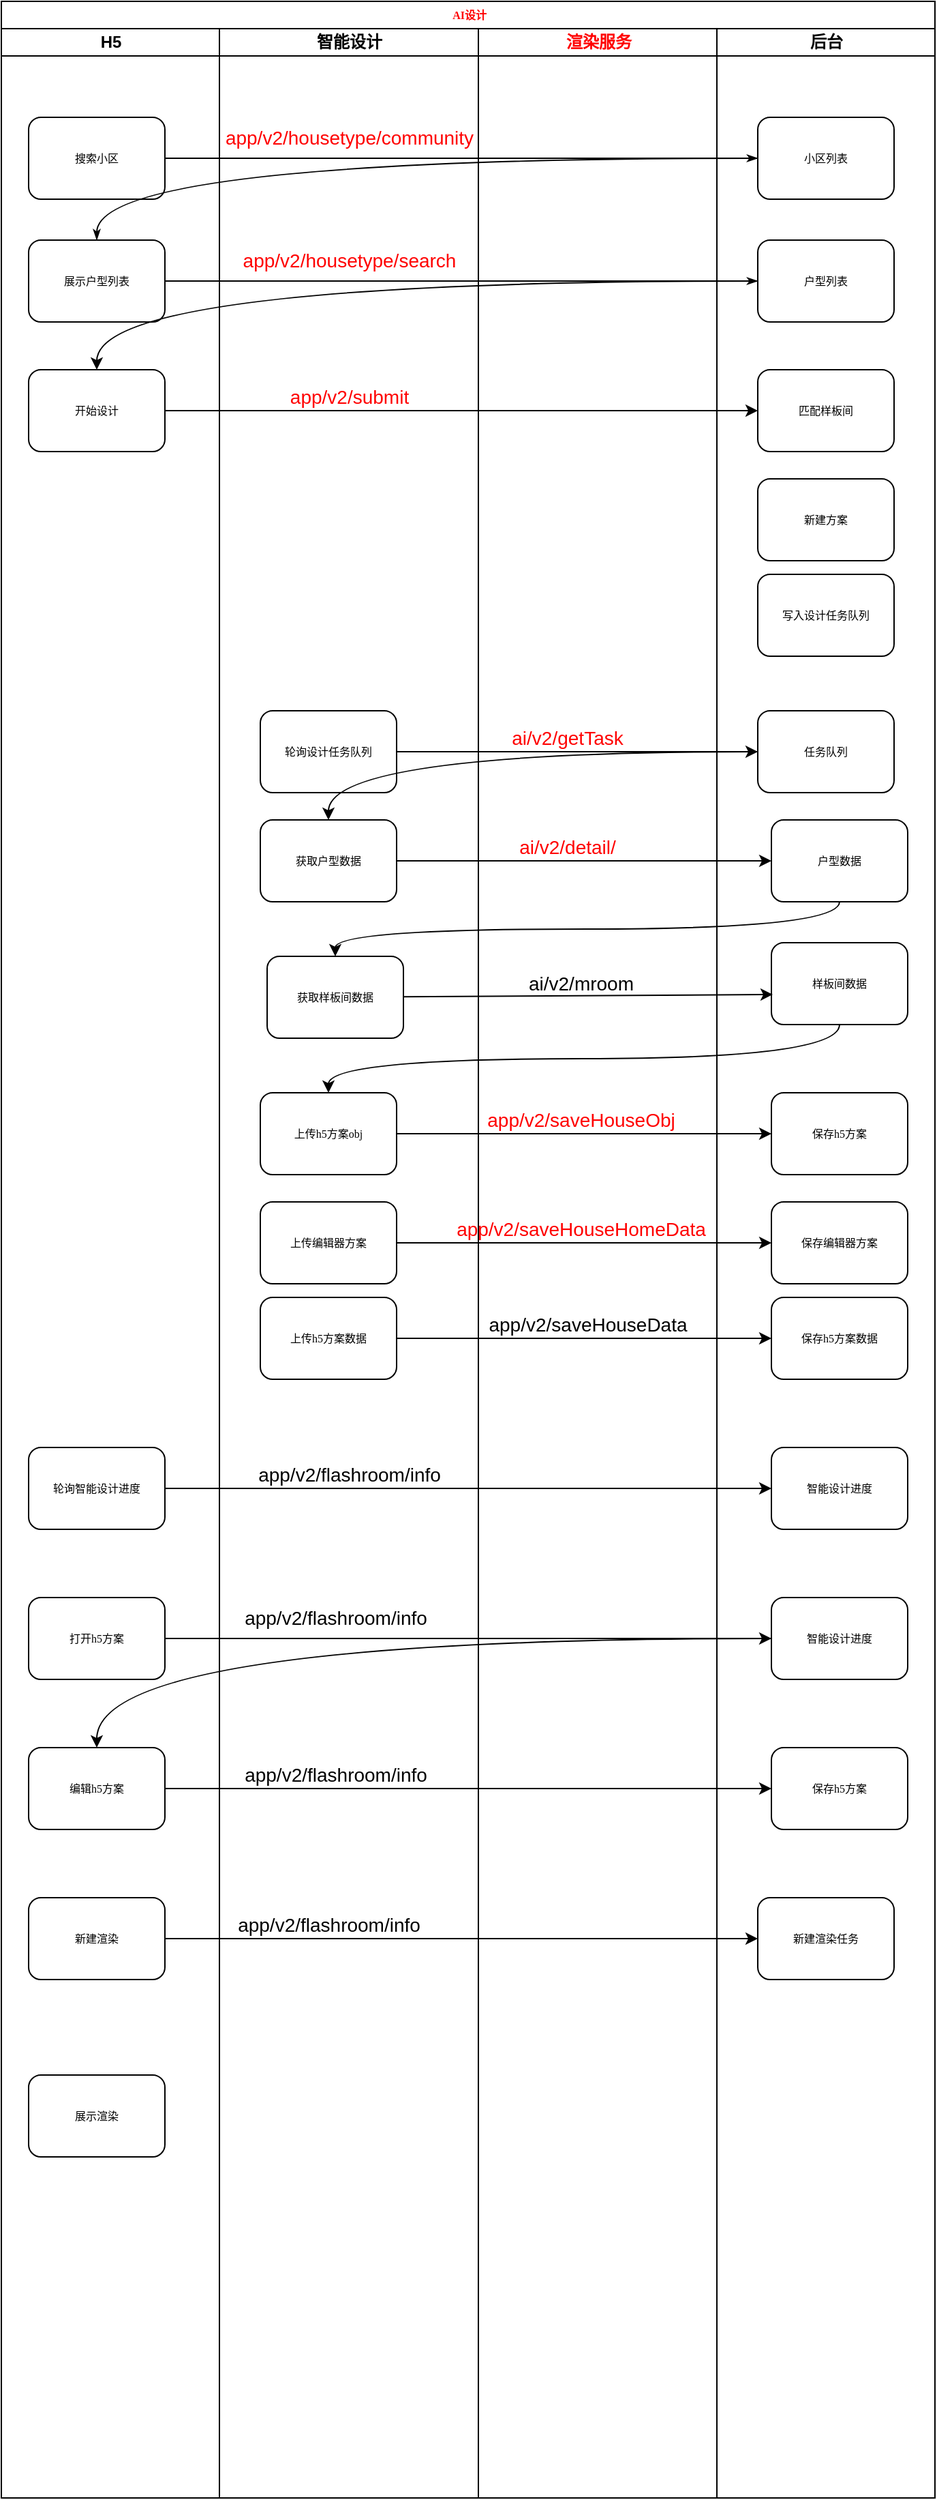 <mxfile version="15.5.9" type="github">
  <diagram name="Page-1" id="74e2e168-ea6b-b213-b513-2b3c1d86103e">
    <mxGraphModel dx="1422" dy="762" grid="1" gridSize="10" guides="1" tooltips="1" connect="1" arrows="1" fold="1" page="1" pageScale="1" pageWidth="1100" pageHeight="850" background="none" math="0" shadow="0">
      <root>
        <mxCell id="0" />
        <mxCell id="1" parent="0" />
        <mxCell id="77e6c97f196da883-1" value="AI设计" style="swimlane;html=1;childLayout=stackLayout;startSize=20;rounded=0;shadow=0;labelBackgroundColor=none;strokeWidth=1;fontFamily=Verdana;fontSize=8;align=center;fontColor=#FF0000;" parent="1" vertex="1">
          <mxGeometry x="70" y="90" width="685" height="1830" as="geometry" />
        </mxCell>
        <mxCell id="77e6c97f196da883-2" value="H5" style="swimlane;html=1;startSize=20;" parent="77e6c97f196da883-1" vertex="1">
          <mxGeometry y="20" width="160" height="1810" as="geometry" />
        </mxCell>
        <mxCell id="77e6c97f196da883-8" value="搜索小区" style="rounded=1;whiteSpace=wrap;html=1;shadow=0;labelBackgroundColor=none;strokeWidth=1;fontFamily=Verdana;fontSize=8;align=center;" parent="77e6c97f196da883-2" vertex="1">
          <mxGeometry x="20" y="65" width="100" height="60" as="geometry" />
        </mxCell>
        <mxCell id="77e6c97f196da883-9" value="展示户型列表" style="rounded=1;whiteSpace=wrap;html=1;shadow=0;labelBackgroundColor=none;strokeWidth=1;fontFamily=Verdana;fontSize=8;align=center;" parent="77e6c97f196da883-2" vertex="1">
          <mxGeometry x="20" y="155" width="100" height="60" as="geometry" />
        </mxCell>
        <mxCell id="KAlr-dvwPTxB0jeQxBI7-6" value="开始设计" style="rounded=1;whiteSpace=wrap;html=1;shadow=0;labelBackgroundColor=none;strokeWidth=1;fontFamily=Verdana;fontSize=8;align=center;" parent="77e6c97f196da883-2" vertex="1">
          <mxGeometry x="20" y="250" width="100" height="60" as="geometry" />
        </mxCell>
        <mxCell id="KAlr-dvwPTxB0jeQxBI7-72" value="轮询智能设计进度" style="rounded=1;whiteSpace=wrap;html=1;shadow=0;labelBackgroundColor=none;strokeWidth=1;fontFamily=Verdana;fontSize=8;align=center;" parent="77e6c97f196da883-2" vertex="1">
          <mxGeometry x="20" y="1040" width="100" height="60" as="geometry" />
        </mxCell>
        <mxCell id="KAlr-dvwPTxB0jeQxBI7-81" value="打开h5方案" style="rounded=1;whiteSpace=wrap;html=1;shadow=0;labelBackgroundColor=none;strokeWidth=1;fontFamily=Verdana;fontSize=8;align=center;" parent="77e6c97f196da883-2" vertex="1">
          <mxGeometry x="20" y="1150" width="100" height="60" as="geometry" />
        </mxCell>
        <mxCell id="KAlr-dvwPTxB0jeQxBI7-84" value="编辑h5方案" style="rounded=1;whiteSpace=wrap;html=1;shadow=0;labelBackgroundColor=none;strokeWidth=1;fontFamily=Verdana;fontSize=8;align=center;" parent="77e6c97f196da883-2" vertex="1">
          <mxGeometry x="20" y="1260" width="100" height="60" as="geometry" />
        </mxCell>
        <mxCell id="KAlr-dvwPTxB0jeQxBI7-91" value="新建渲染" style="rounded=1;whiteSpace=wrap;html=1;shadow=0;labelBackgroundColor=none;strokeWidth=1;fontFamily=Verdana;fontSize=8;align=center;" parent="77e6c97f196da883-2" vertex="1">
          <mxGeometry x="20" y="1370" width="100" height="60" as="geometry" />
        </mxCell>
        <mxCell id="KAlr-dvwPTxB0jeQxBI7-95" value="展示渲染" style="rounded=1;whiteSpace=wrap;html=1;shadow=0;labelBackgroundColor=none;strokeWidth=1;fontFamily=Verdana;fontSize=8;align=center;" parent="77e6c97f196da883-2" vertex="1">
          <mxGeometry x="20" y="1500" width="100" height="60" as="geometry" />
        </mxCell>
        <mxCell id="77e6c97f196da883-26" style="edgeStyle=orthogonalEdgeStyle;rounded=1;html=1;labelBackgroundColor=none;startArrow=none;startFill=0;startSize=5;endArrow=classicThin;endFill=1;endSize=5;jettySize=auto;orthogonalLoop=1;strokeWidth=1;fontFamily=Verdana;fontSize=8" parent="77e6c97f196da883-1" source="77e6c97f196da883-8" target="77e6c97f196da883-11" edge="1">
          <mxGeometry relative="1" as="geometry" />
        </mxCell>
        <mxCell id="77e6c97f196da883-27" style="edgeStyle=orthogonalEdgeStyle;rounded=1;html=1;labelBackgroundColor=none;startArrow=none;startFill=0;startSize=5;endArrow=classicThin;endFill=1;endSize=5;jettySize=auto;orthogonalLoop=1;strokeWidth=1;fontFamily=Verdana;fontSize=8;curved=1;" parent="77e6c97f196da883-1" source="77e6c97f196da883-11" target="77e6c97f196da883-9" edge="1">
          <mxGeometry relative="1" as="geometry" />
        </mxCell>
        <mxCell id="77e6c97f196da883-28" style="edgeStyle=orthogonalEdgeStyle;rounded=1;html=1;labelBackgroundColor=none;startArrow=none;startFill=0;startSize=5;endArrow=classicThin;endFill=1;endSize=5;jettySize=auto;orthogonalLoop=1;strokeWidth=1;fontFamily=Verdana;fontSize=8;entryX=0;entryY=0.5;entryDx=0;entryDy=0;" parent="77e6c97f196da883-1" source="77e6c97f196da883-9" target="KAlr-dvwPTxB0jeQxBI7-2" edge="1">
          <mxGeometry relative="1" as="geometry">
            <mxPoint x="355" y="205" as="targetPoint" />
          </mxGeometry>
        </mxCell>
        <mxCell id="77e6c97f196da883-3" value="智能设计" style="swimlane;html=1;startSize=20;" parent="77e6c97f196da883-1" vertex="1">
          <mxGeometry x="160" y="20" width="190" height="1810" as="geometry" />
        </mxCell>
        <mxCell id="KAlr-dvwPTxB0jeQxBI7-1" value="app/v2/housetype/community" style="text;html=1;align=center;verticalAlign=middle;resizable=0;points=[];autosize=1;strokeColor=none;fillColor=none;fontColor=#FF0000;fontSize=14;" parent="77e6c97f196da883-3" vertex="1">
          <mxGeometry x="-5" y="70" width="200" height="20" as="geometry" />
        </mxCell>
        <mxCell id="KAlr-dvwPTxB0jeQxBI7-3" value="app/v2/housetype/search" style="text;html=1;align=center;verticalAlign=middle;resizable=0;points=[];autosize=1;strokeColor=none;fillColor=none;fontColor=#FF0000;fontSize=14;" parent="77e6c97f196da883-3" vertex="1">
          <mxGeometry x="10" y="160" width="170" height="20" as="geometry" />
        </mxCell>
        <mxCell id="KAlr-dvwPTxB0jeQxBI7-13" value="轮询设计任务队列" style="rounded=1;whiteSpace=wrap;html=1;shadow=0;labelBackgroundColor=none;strokeWidth=1;fontFamily=Verdana;fontSize=8;align=center;" parent="77e6c97f196da883-3" vertex="1">
          <mxGeometry x="30" y="500" width="100" height="60" as="geometry" />
        </mxCell>
        <mxCell id="KAlr-dvwPTxB0jeQxBI7-15" value="app/v2/submit" style="text;html=1;align=center;verticalAlign=middle;resizable=0;points=[];autosize=1;strokeColor=none;fillColor=none;fontSize=14;fontColor=#FF0000;" parent="77e6c97f196da883-3" vertex="1">
          <mxGeometry x="45" y="260" width="100" height="20" as="geometry" />
        </mxCell>
        <mxCell id="KAlr-dvwPTxB0jeQxBI7-19" value="获取户型数据" style="rounded=1;whiteSpace=wrap;html=1;shadow=0;labelBackgroundColor=none;strokeWidth=1;fontFamily=Verdana;fontSize=8;align=center;" parent="77e6c97f196da883-3" vertex="1">
          <mxGeometry x="30" y="580" width="100" height="60" as="geometry" />
        </mxCell>
        <mxCell id="KAlr-dvwPTxB0jeQxBI7-49" value="获取样板间数据" style="rounded=1;whiteSpace=wrap;html=1;shadow=0;labelBackgroundColor=none;strokeWidth=1;fontFamily=Verdana;fontSize=8;align=center;" parent="77e6c97f196da883-3" vertex="1">
          <mxGeometry x="35" y="680" width="100" height="60" as="geometry" />
        </mxCell>
        <mxCell id="KAlr-dvwPTxB0jeQxBI7-62" value="上传h5方案obj" style="rounded=1;whiteSpace=wrap;html=1;shadow=0;labelBackgroundColor=none;strokeWidth=1;fontFamily=Verdana;fontSize=8;align=center;" parent="77e6c97f196da883-3" vertex="1">
          <mxGeometry x="30" y="780" width="100" height="60" as="geometry" />
        </mxCell>
        <mxCell id="KAlr-dvwPTxB0jeQxBI7-65" value="上传编辑器方案" style="rounded=1;whiteSpace=wrap;html=1;shadow=0;labelBackgroundColor=none;strokeWidth=1;fontFamily=Verdana;fontSize=8;align=center;" parent="77e6c97f196da883-3" vertex="1">
          <mxGeometry x="30" y="860" width="100" height="60" as="geometry" />
        </mxCell>
        <mxCell id="KAlr-dvwPTxB0jeQxBI7-67" value="上传h5方案数据" style="rounded=1;whiteSpace=wrap;html=1;shadow=0;labelBackgroundColor=none;strokeWidth=1;fontFamily=Verdana;fontSize=8;align=center;" parent="77e6c97f196da883-3" vertex="1">
          <mxGeometry x="30" y="930" width="100" height="60" as="geometry" />
        </mxCell>
        <mxCell id="KAlr-dvwPTxB0jeQxBI7-80" value="app/v2/flashroom/info" style="text;html=1;align=center;verticalAlign=middle;resizable=0;points=[];autosize=1;strokeColor=none;fillColor=none;fontSize=14;" parent="77e6c97f196da883-3" vertex="1">
          <mxGeometry x="20" y="1050" width="150" height="20" as="geometry" />
        </mxCell>
        <mxCell id="KAlr-dvwPTxB0jeQxBI7-86" value="app/v2/flashroom/info" style="text;html=1;align=center;verticalAlign=middle;resizable=0;points=[];autosize=1;strokeColor=none;fillColor=none;fontSize=14;" parent="77e6c97f196da883-3" vertex="1">
          <mxGeometry x="10" y="1270" width="150" height="20" as="geometry" />
        </mxCell>
        <mxCell id="KAlr-dvwPTxB0jeQxBI7-90" value="app/v2/flashroom/info" style="text;html=1;align=center;verticalAlign=middle;resizable=0;points=[];autosize=1;strokeColor=none;fillColor=none;fontSize=14;" parent="77e6c97f196da883-3" vertex="1">
          <mxGeometry x="10" y="1155" width="150" height="20" as="geometry" />
        </mxCell>
        <mxCell id="KAlr-dvwPTxB0jeQxBI7-94" value="app/v2/flashroom/info" style="text;html=1;align=center;verticalAlign=middle;resizable=0;points=[];autosize=1;strokeColor=none;fillColor=none;fontSize=14;" parent="77e6c97f196da883-3" vertex="1">
          <mxGeometry x="5" y="1380" width="150" height="20" as="geometry" />
        </mxCell>
        <mxCell id="77e6c97f196da883-4" value="渲染服务" style="swimlane;html=1;startSize=20;fontColor=#FF0000;" parent="77e6c97f196da883-1" vertex="1">
          <mxGeometry x="350" y="20" width="175" height="1810" as="geometry" />
        </mxCell>
        <mxCell id="KAlr-dvwPTxB0jeQxBI7-21" value="ai/v2/detail/" style="text;html=1;align=center;verticalAlign=middle;resizable=0;points=[];autosize=1;strokeColor=none;fillColor=none;fontSize=14;fontColor=#FF0000;" parent="77e6c97f196da883-4" vertex="1">
          <mxGeometry x="20" y="590" width="90" height="20" as="geometry" />
        </mxCell>
        <mxCell id="KAlr-dvwPTxB0jeQxBI7-54" value="ai/v2/mroom" style="text;html=1;align=center;verticalAlign=middle;resizable=0;points=[];autosize=1;strokeColor=none;fillColor=none;fontSize=14;" parent="77e6c97f196da883-4" vertex="1">
          <mxGeometry x="30" y="690" width="90" height="20" as="geometry" />
        </mxCell>
        <mxCell id="KAlr-dvwPTxB0jeQxBI7-75" value="app/v2/saveHouseObj" style="text;html=1;align=center;verticalAlign=middle;resizable=0;points=[];autosize=1;strokeColor=none;fillColor=none;fontSize=14;fontColor=#FF0000;" parent="77e6c97f196da883-4" vertex="1">
          <mxGeometry y="790" width="150" height="20" as="geometry" />
        </mxCell>
        <mxCell id="KAlr-dvwPTxB0jeQxBI7-76" value="app/v2/saveHouseHomeData" style="text;html=1;align=center;verticalAlign=middle;resizable=0;points=[];autosize=1;strokeColor=none;fillColor=none;fontSize=14;fontColor=#FF0000;" parent="77e6c97f196da883-4" vertex="1">
          <mxGeometry x="-25" y="870" width="200" height="20" as="geometry" />
        </mxCell>
        <mxCell id="KAlr-dvwPTxB0jeQxBI7-79" value="app/v2/saveHouseData" style="text;html=1;align=center;verticalAlign=middle;resizable=0;points=[];autosize=1;strokeColor=none;fillColor=none;fontSize=14;" parent="77e6c97f196da883-4" vertex="1">
          <mxGeometry y="940" width="160" height="20" as="geometry" />
        </mxCell>
        <mxCell id="KAlr-dvwPTxB0jeQxBI7-99" value="ai/v2/getTask" style="text;html=1;align=center;verticalAlign=middle;resizable=0;points=[];autosize=1;strokeColor=none;fillColor=none;fontSize=14;fontColor=#FF0000;" parent="77e6c97f196da883-4" vertex="1">
          <mxGeometry x="15" y="510" width="100" height="20" as="geometry" />
        </mxCell>
        <mxCell id="77e6c97f196da883-5" value="后台" style="swimlane;html=1;startSize=20;" parent="77e6c97f196da883-1" vertex="1">
          <mxGeometry x="525" y="20" width="160" height="1810" as="geometry" />
        </mxCell>
        <mxCell id="77e6c97f196da883-11" value="小区列表" style="rounded=1;whiteSpace=wrap;html=1;shadow=0;labelBackgroundColor=none;strokeWidth=1;fontFamily=Verdana;fontSize=8;align=center;" parent="77e6c97f196da883-5" vertex="1">
          <mxGeometry x="30" y="65" width="100" height="60" as="geometry" />
        </mxCell>
        <mxCell id="KAlr-dvwPTxB0jeQxBI7-2" value="户型列表" style="rounded=1;whiteSpace=wrap;html=1;shadow=0;labelBackgroundColor=none;strokeWidth=1;fontFamily=Verdana;fontSize=8;align=center;" parent="77e6c97f196da883-5" vertex="1">
          <mxGeometry x="30" y="155" width="100" height="60" as="geometry" />
        </mxCell>
        <mxCell id="KAlr-dvwPTxB0jeQxBI7-9" value="匹配样板间" style="rounded=1;whiteSpace=wrap;html=1;shadow=0;labelBackgroundColor=none;strokeWidth=1;fontFamily=Verdana;fontSize=8;align=center;" parent="77e6c97f196da883-5" vertex="1">
          <mxGeometry x="30" y="250" width="100" height="60" as="geometry" />
        </mxCell>
        <mxCell id="KAlr-dvwPTxB0jeQxBI7-11" value="新建方案" style="rounded=1;whiteSpace=wrap;html=1;shadow=0;labelBackgroundColor=none;strokeWidth=1;fontFamily=Verdana;fontSize=8;align=center;" parent="77e6c97f196da883-5" vertex="1">
          <mxGeometry x="30" y="330" width="100" height="60" as="geometry" />
        </mxCell>
        <mxCell id="KAlr-dvwPTxB0jeQxBI7-12" value="写入设计任务队列" style="rounded=1;whiteSpace=wrap;html=1;shadow=0;labelBackgroundColor=none;strokeWidth=1;fontFamily=Verdana;fontSize=8;align=center;" parent="77e6c97f196da883-5" vertex="1">
          <mxGeometry x="30" y="400" width="100" height="60" as="geometry" />
        </mxCell>
        <mxCell id="KAlr-dvwPTxB0jeQxBI7-16" value="户型数据" style="rounded=1;whiteSpace=wrap;html=1;shadow=0;labelBackgroundColor=none;strokeWidth=1;fontFamily=Verdana;fontSize=8;align=center;" parent="77e6c97f196da883-5" vertex="1">
          <mxGeometry x="40" y="580" width="100" height="60" as="geometry" />
        </mxCell>
        <mxCell id="KAlr-dvwPTxB0jeQxBI7-51" value="样板间数据" style="rounded=1;whiteSpace=wrap;html=1;shadow=0;labelBackgroundColor=none;strokeWidth=1;fontFamily=Verdana;fontSize=8;align=center;" parent="77e6c97f196da883-5" vertex="1">
          <mxGeometry x="40" y="670" width="100" height="60" as="geometry" />
        </mxCell>
        <mxCell id="KAlr-dvwPTxB0jeQxBI7-63" value="保存h5方案" style="rounded=1;whiteSpace=wrap;html=1;shadow=0;labelBackgroundColor=none;strokeWidth=1;fontFamily=Verdana;fontSize=8;align=center;" parent="77e6c97f196da883-5" vertex="1">
          <mxGeometry x="40" y="780" width="100" height="60" as="geometry" />
        </mxCell>
        <mxCell id="KAlr-dvwPTxB0jeQxBI7-66" value="保存编辑器方案" style="rounded=1;whiteSpace=wrap;html=1;shadow=0;labelBackgroundColor=none;strokeWidth=1;fontFamily=Verdana;fontSize=8;align=center;" parent="77e6c97f196da883-5" vertex="1">
          <mxGeometry x="40" y="860" width="100" height="60" as="geometry" />
        </mxCell>
        <mxCell id="KAlr-dvwPTxB0jeQxBI7-68" value="保存h5方案数据" style="rounded=1;whiteSpace=wrap;html=1;shadow=0;labelBackgroundColor=none;strokeWidth=1;fontFamily=Verdana;fontSize=8;align=center;" parent="77e6c97f196da883-5" vertex="1">
          <mxGeometry x="40" y="930" width="100" height="60" as="geometry" />
        </mxCell>
        <mxCell id="KAlr-dvwPTxB0jeQxBI7-73" value="智能设计进度" style="rounded=1;whiteSpace=wrap;html=1;shadow=0;labelBackgroundColor=none;strokeWidth=1;fontFamily=Verdana;fontSize=8;align=center;" parent="77e6c97f196da883-5" vertex="1">
          <mxGeometry x="40" y="1040" width="100" height="60" as="geometry" />
        </mxCell>
        <mxCell id="KAlr-dvwPTxB0jeQxBI7-83" value="保存h5方案" style="rounded=1;whiteSpace=wrap;html=1;shadow=0;labelBackgroundColor=none;strokeWidth=1;fontFamily=Verdana;fontSize=8;align=center;" parent="77e6c97f196da883-5" vertex="1">
          <mxGeometry x="40" y="1260" width="100" height="60" as="geometry" />
        </mxCell>
        <mxCell id="KAlr-dvwPTxB0jeQxBI7-87" value="智能设计进度" style="rounded=1;whiteSpace=wrap;html=1;shadow=0;labelBackgroundColor=none;strokeWidth=1;fontFamily=Verdana;fontSize=8;align=center;" parent="77e6c97f196da883-5" vertex="1">
          <mxGeometry x="40" y="1150" width="100" height="60" as="geometry" />
        </mxCell>
        <mxCell id="KAlr-dvwPTxB0jeQxBI7-92" value="新建渲染任务" style="rounded=1;whiteSpace=wrap;html=1;shadow=0;labelBackgroundColor=none;strokeWidth=1;fontFamily=Verdana;fontSize=8;align=center;" parent="77e6c97f196da883-5" vertex="1">
          <mxGeometry x="30" y="1370" width="100" height="60" as="geometry" />
        </mxCell>
        <mxCell id="KAlr-dvwPTxB0jeQxBI7-96" value="任务队列" style="rounded=1;whiteSpace=wrap;html=1;shadow=0;labelBackgroundColor=none;strokeWidth=1;fontFamily=Verdana;fontSize=8;align=center;" parent="77e6c97f196da883-5" vertex="1">
          <mxGeometry x="30" y="500" width="100" height="60" as="geometry" />
        </mxCell>
        <mxCell id="KAlr-dvwPTxB0jeQxBI7-7" style="rounded=0;orthogonalLoop=1;jettySize=auto;html=1;entryX=0.5;entryY=0;entryDx=0;entryDy=0;edgeStyle=orthogonalEdgeStyle;curved=1;" parent="77e6c97f196da883-1" source="KAlr-dvwPTxB0jeQxBI7-2" target="KAlr-dvwPTxB0jeQxBI7-6" edge="1">
          <mxGeometry relative="1" as="geometry" />
        </mxCell>
        <mxCell id="KAlr-dvwPTxB0jeQxBI7-10" style="edgeStyle=orthogonalEdgeStyle;curved=1;rounded=0;orthogonalLoop=1;jettySize=auto;html=1;" parent="77e6c97f196da883-1" source="KAlr-dvwPTxB0jeQxBI7-6" target="KAlr-dvwPTxB0jeQxBI7-9" edge="1">
          <mxGeometry relative="1" as="geometry" />
        </mxCell>
        <mxCell id="KAlr-dvwPTxB0jeQxBI7-17" style="edgeStyle=orthogonalEdgeStyle;curved=1;rounded=0;orthogonalLoop=1;jettySize=auto;html=1;entryX=0;entryY=0.5;entryDx=0;entryDy=0;exitX=1;exitY=0.5;exitDx=0;exitDy=0;" parent="77e6c97f196da883-1" source="KAlr-dvwPTxB0jeQxBI7-19" target="KAlr-dvwPTxB0jeQxBI7-16" edge="1">
          <mxGeometry relative="1" as="geometry" />
        </mxCell>
        <mxCell id="KAlr-dvwPTxB0jeQxBI7-50" style="edgeStyle=orthogonalEdgeStyle;curved=1;rounded=0;orthogonalLoop=1;jettySize=auto;html=1;exitX=0.5;exitY=1;exitDx=0;exitDy=0;" parent="77e6c97f196da883-1" source="KAlr-dvwPTxB0jeQxBI7-16" target="KAlr-dvwPTxB0jeQxBI7-49" edge="1">
          <mxGeometry relative="1" as="geometry" />
        </mxCell>
        <mxCell id="KAlr-dvwPTxB0jeQxBI7-53" style="rounded=0;orthogonalLoop=1;jettySize=auto;html=1;entryX=0.01;entryY=0.633;entryDx=0;entryDy=0;entryPerimeter=0;" parent="77e6c97f196da883-1" source="KAlr-dvwPTxB0jeQxBI7-49" target="KAlr-dvwPTxB0jeQxBI7-51" edge="1">
          <mxGeometry relative="1" as="geometry" />
        </mxCell>
        <mxCell id="KAlr-dvwPTxB0jeQxBI7-64" style="edgeStyle=none;rounded=0;orthogonalLoop=1;jettySize=auto;html=1;entryX=0;entryY=0.5;entryDx=0;entryDy=0;" parent="77e6c97f196da883-1" source="KAlr-dvwPTxB0jeQxBI7-62" target="KAlr-dvwPTxB0jeQxBI7-63" edge="1">
          <mxGeometry relative="1" as="geometry" />
        </mxCell>
        <mxCell id="KAlr-dvwPTxB0jeQxBI7-70" style="edgeStyle=none;rounded=0;orthogonalLoop=1;jettySize=auto;html=1;entryX=0;entryY=0.5;entryDx=0;entryDy=0;" parent="77e6c97f196da883-1" source="KAlr-dvwPTxB0jeQxBI7-65" target="KAlr-dvwPTxB0jeQxBI7-66" edge="1">
          <mxGeometry relative="1" as="geometry" />
        </mxCell>
        <mxCell id="KAlr-dvwPTxB0jeQxBI7-71" style="edgeStyle=none;rounded=0;orthogonalLoop=1;jettySize=auto;html=1;entryX=0;entryY=0.5;entryDx=0;entryDy=0;" parent="77e6c97f196da883-1" source="KAlr-dvwPTxB0jeQxBI7-67" target="KAlr-dvwPTxB0jeQxBI7-68" edge="1">
          <mxGeometry relative="1" as="geometry" />
        </mxCell>
        <mxCell id="KAlr-dvwPTxB0jeQxBI7-74" style="edgeStyle=none;rounded=0;orthogonalLoop=1;jettySize=auto;html=1;" parent="77e6c97f196da883-1" source="KAlr-dvwPTxB0jeQxBI7-72" target="KAlr-dvwPTxB0jeQxBI7-73" edge="1">
          <mxGeometry relative="1" as="geometry" />
        </mxCell>
        <mxCell id="KAlr-dvwPTxB0jeQxBI7-77" style="edgeStyle=orthogonalEdgeStyle;rounded=0;orthogonalLoop=1;jettySize=auto;html=1;entryX=0.5;entryY=0;entryDx=0;entryDy=0;curved=1;exitX=0.5;exitY=1;exitDx=0;exitDy=0;" parent="77e6c97f196da883-1" source="KAlr-dvwPTxB0jeQxBI7-51" target="KAlr-dvwPTxB0jeQxBI7-62" edge="1">
          <mxGeometry relative="1" as="geometry" />
        </mxCell>
        <mxCell id="KAlr-dvwPTxB0jeQxBI7-85" style="edgeStyle=orthogonalEdgeStyle;curved=1;rounded=0;orthogonalLoop=1;jettySize=auto;html=1;entryX=0;entryY=0.5;entryDx=0;entryDy=0;" parent="77e6c97f196da883-1" source="KAlr-dvwPTxB0jeQxBI7-84" target="KAlr-dvwPTxB0jeQxBI7-83" edge="1">
          <mxGeometry relative="1" as="geometry" />
        </mxCell>
        <mxCell id="KAlr-dvwPTxB0jeQxBI7-88" style="edgeStyle=orthogonalEdgeStyle;curved=1;rounded=0;orthogonalLoop=1;jettySize=auto;html=1;" parent="77e6c97f196da883-1" source="KAlr-dvwPTxB0jeQxBI7-81" target="KAlr-dvwPTxB0jeQxBI7-87" edge="1">
          <mxGeometry relative="1" as="geometry" />
        </mxCell>
        <mxCell id="KAlr-dvwPTxB0jeQxBI7-89" style="edgeStyle=orthogonalEdgeStyle;curved=1;rounded=0;orthogonalLoop=1;jettySize=auto;html=1;entryX=0.5;entryY=0;entryDx=0;entryDy=0;" parent="77e6c97f196da883-1" source="KAlr-dvwPTxB0jeQxBI7-87" target="KAlr-dvwPTxB0jeQxBI7-84" edge="1">
          <mxGeometry relative="1" as="geometry" />
        </mxCell>
        <mxCell id="KAlr-dvwPTxB0jeQxBI7-93" style="edgeStyle=orthogonalEdgeStyle;curved=1;rounded=0;orthogonalLoop=1;jettySize=auto;html=1;entryX=0;entryY=0.5;entryDx=0;entryDy=0;" parent="77e6c97f196da883-1" source="KAlr-dvwPTxB0jeQxBI7-91" target="KAlr-dvwPTxB0jeQxBI7-92" edge="1">
          <mxGeometry relative="1" as="geometry" />
        </mxCell>
        <mxCell id="KAlr-dvwPTxB0jeQxBI7-97" style="edgeStyle=orthogonalEdgeStyle;curved=1;rounded=0;orthogonalLoop=1;jettySize=auto;html=1;entryX=0;entryY=0.5;entryDx=0;entryDy=0;fontColor=#FF0000;" parent="77e6c97f196da883-1" source="KAlr-dvwPTxB0jeQxBI7-13" target="KAlr-dvwPTxB0jeQxBI7-96" edge="1">
          <mxGeometry relative="1" as="geometry" />
        </mxCell>
        <mxCell id="KAlr-dvwPTxB0jeQxBI7-98" style="edgeStyle=orthogonalEdgeStyle;curved=1;rounded=0;orthogonalLoop=1;jettySize=auto;html=1;entryX=0.5;entryY=0;entryDx=0;entryDy=0;fontColor=#FF0000;" parent="77e6c97f196da883-1" source="KAlr-dvwPTxB0jeQxBI7-96" target="KAlr-dvwPTxB0jeQxBI7-19" edge="1">
          <mxGeometry relative="1" as="geometry" />
        </mxCell>
      </root>
    </mxGraphModel>
  </diagram>
</mxfile>
